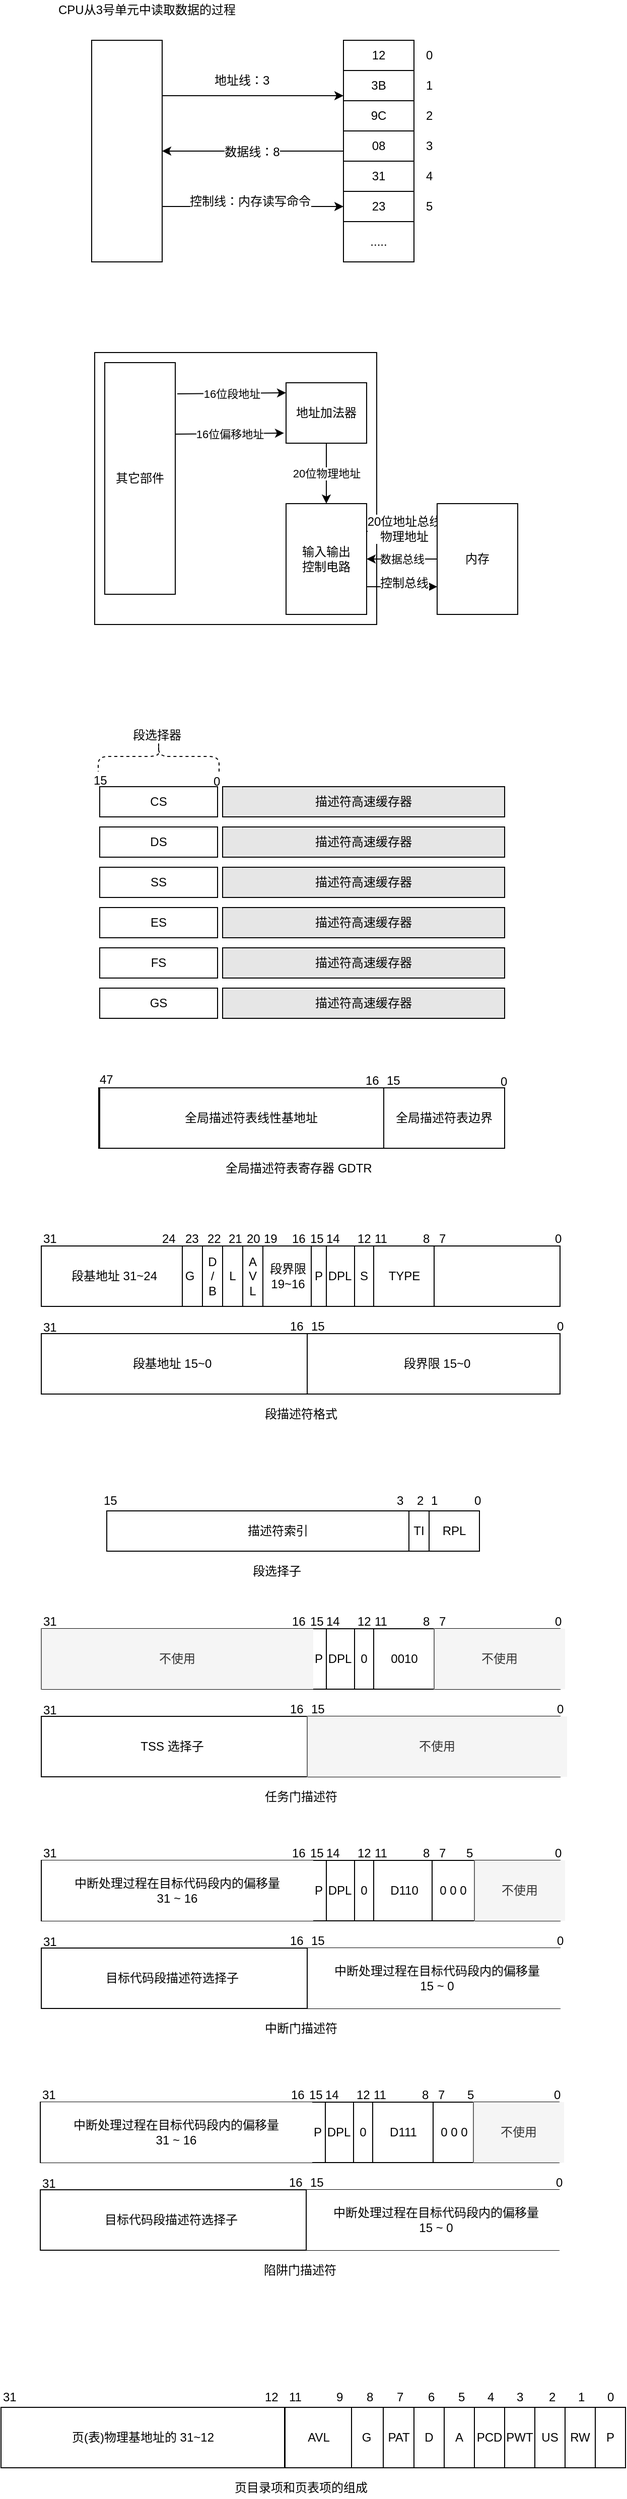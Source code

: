 <mxfile version="12.2.4" pages="1"><diagram id="PCriDKmbbjTrNAIKDp_L" name="Page-1"><mxGraphModel dx="709" dy="763" grid="1" gridSize="10" guides="1" tooltips="1" connect="1" arrows="1" fold="1" page="1" pageScale="1" pageWidth="827" pageHeight="1169" math="0" shadow="0"><root><mxCell id="0"/><mxCell id="1" parent="0"/><mxCell id="5" style="edgeStyle=orthogonalEdgeStyle;rounded=0;orthogonalLoop=1;jettySize=auto;html=1;exitX=1;exitY=0.25;exitDx=0;exitDy=0;entryX=0;entryY=0.25;entryDx=0;entryDy=0;" parent="1" source="2" target="3" edge="1"><mxGeometry relative="1" as="geometry"/></mxCell><mxCell id="13" style="edgeStyle=orthogonalEdgeStyle;rounded=0;orthogonalLoop=1;jettySize=auto;html=1;exitX=1;exitY=0.75;exitDx=0;exitDy=0;entryX=0;entryY=0.75;entryDx=0;entryDy=0;" parent="1" source="2" target="3" edge="1"><mxGeometry relative="1" as="geometry"/></mxCell><mxCell id="14" value="控制线：内存读写命令" style="text;html=1;resizable=0;points=[];align=center;verticalAlign=middle;labelBackgroundColor=#ffffff;" parent="13" vertex="1" connectable="0"><mxGeometry x="-0.3" y="-3" relative="1" as="geometry"><mxPoint x="24" y="-8" as="offset"/></mxGeometry></mxCell><mxCell id="2" value="" style="rounded=0;whiteSpace=wrap;html=1;" parent="1" vertex="1"><mxGeometry x="160" y="160" width="70" height="220" as="geometry"/></mxCell><mxCell id="11" value="" style="edgeStyle=orthogonalEdgeStyle;rounded=0;orthogonalLoop=1;jettySize=auto;html=1;entryX=1;entryY=0.5;entryDx=0;entryDy=0;" parent="1" source="3" target="2" edge="1"><mxGeometry relative="1" as="geometry"><mxPoint x="310" y="270" as="targetPoint"/></mxGeometry></mxCell><mxCell id="12" value="数据线：8" style="text;html=1;resizable=0;points=[];align=center;verticalAlign=middle;labelBackgroundColor=#ffffff;" parent="11" vertex="1" connectable="0"><mxGeometry x="0.013" y="1" relative="1" as="geometry"><mxPoint as="offset"/></mxGeometry></mxCell><mxCell id="3" value="" style="rounded=0;whiteSpace=wrap;html=1;" parent="1" vertex="1"><mxGeometry x="410" y="160" width="70" height="220" as="geometry"/></mxCell><mxCell id="6" value="地址线：3" style="text;html=1;resizable=0;points=[];autosize=1;align=left;verticalAlign=top;spacingTop=-4;" parent="1" vertex="1"><mxGeometry x="280" y="190" width="70" height="20" as="geometry"/></mxCell><mxCell id="22" value="12" style="rounded=0;whiteSpace=wrap;html=1;" parent="1" vertex="1"><mxGeometry x="410" y="160" width="70" height="30" as="geometry"/></mxCell><mxCell id="23" value="3B" style="rounded=0;whiteSpace=wrap;html=1;" parent="1" vertex="1"><mxGeometry x="410" y="190" width="70" height="30" as="geometry"/></mxCell><mxCell id="24" value="9C" style="rounded=0;whiteSpace=wrap;html=1;" parent="1" vertex="1"><mxGeometry x="410" y="220" width="70" height="30" as="geometry"/></mxCell><mxCell id="25" value="08" style="rounded=0;whiteSpace=wrap;html=1;" parent="1" vertex="1"><mxGeometry x="410" y="250" width="70" height="30" as="geometry"/></mxCell><mxCell id="26" value="31" style="rounded=0;whiteSpace=wrap;html=1;" parent="1" vertex="1"><mxGeometry x="410" y="280" width="70" height="30" as="geometry"/></mxCell><mxCell id="27" value="23" style="rounded=0;whiteSpace=wrap;html=1;" parent="1" vertex="1"><mxGeometry x="410" y="310" width="70" height="30" as="geometry"/></mxCell><mxCell id="28" value="....." style="rounded=0;whiteSpace=wrap;html=1;" parent="1" vertex="1"><mxGeometry x="410" y="340" width="70" height="40" as="geometry"/></mxCell><mxCell id="29" value="0" style="text;html=1;resizable=0;points=[];autosize=1;align=left;verticalAlign=top;spacingTop=-4;" parent="1" vertex="1"><mxGeometry x="490" y="165" width="20" height="20" as="geometry"/></mxCell><mxCell id="30" value="1" style="text;html=1;resizable=0;points=[];autosize=1;align=left;verticalAlign=top;spacingTop=-4;" parent="1" vertex="1"><mxGeometry x="490" y="195" width="20" height="20" as="geometry"/></mxCell><mxCell id="31" value="2" style="text;html=1;resizable=0;points=[];autosize=1;align=left;verticalAlign=top;spacingTop=-4;" parent="1" vertex="1"><mxGeometry x="490" y="225" width="20" height="20" as="geometry"/></mxCell><mxCell id="32" value="3" style="text;html=1;resizable=0;points=[];autosize=1;align=left;verticalAlign=top;spacingTop=-4;" parent="1" vertex="1"><mxGeometry x="490" y="255" width="20" height="20" as="geometry"/></mxCell><mxCell id="35" value="4" style="text;html=1;resizable=0;points=[];autosize=1;align=left;verticalAlign=top;spacingTop=-4;" parent="1" vertex="1"><mxGeometry x="490" y="285" width="20" height="20" as="geometry"/></mxCell><mxCell id="36" value="5" style="text;html=1;resizable=0;points=[];autosize=1;align=left;verticalAlign=top;spacingTop=-4;" parent="1" vertex="1"><mxGeometry x="490" y="315" width="20" height="20" as="geometry"/></mxCell><mxCell id="37" value="CPU从3号单元中读取数据的过程" style="text;html=1;resizable=0;points=[];autosize=1;align=left;verticalAlign=top;spacingTop=-4;" parent="1" vertex="1"><mxGeometry x="125" y="120" width="190" height="20" as="geometry"/></mxCell><mxCell id="38" value="&lt;span style=&quot;color: rgba(0 , 0 , 0 , 0) ; font-family: monospace ; font-size: 0px&quot;&gt;%3CmxGraphModel%3E%3Croot%3E%3CmxCell%20id%3D%220%22%2F%3E%3CmxCell%20id%3D%221%22%20parent%3D%220%22%2F%3E%3CmxCell%20id%3D%222%22%20value%3D%22%22%20style%3D%22rounded%3D0%3BwhiteSpace%3Dwrap%3Bhtml%3D1%3B%22%20vertex%3D%221%22%20parent%3D%221%22%3E%3CmxGeometry%20x%3D%2220%22%20y%3D%2210%22%20width%3D%22280%22%20height%3D%22270%22%20as%3D%22geometry%22%2F%3E%3C%2FmxCell%3E%3CmxCell%20id%3D%223%22%20value%3D%22%E5%85%B6%E5%AE%83%E9%83%A8%E4%BB%B6%22%20style%3D%22rounded%3D0%3BwhiteSpace%3Dwrap%3Bhtml%3D1%3B%22%20vertex%3D%221%22%20parent%3D%221%22%3E%3CmxGeometry%20x%3D%2230%22%20y%3D%2220%22%20width%3D%2270%22%20height%3D%22230%22%20as%3D%22geometry%22%2F%3E%3C%2FmxCell%3E%3CmxCell%20id%3D%224%22%20value%3D%2220%E4%BD%8D%E7%89%A9%E7%90%86%E5%9C%B0%E5%9D%80%22%20style%3D%22edgeStyle%3DorthogonalEdgeStyle%3Brounded%3D0%3BorthogonalLoop%3D1%3BjettySize%3Dauto%3Bhtml%3D1%3BexitX%3D0.5%3BexitY%3D1%3BexitDx%3D0%3BexitDy%3D0%3B%22%20edge%3D%221%22%20source%3D%225%22%20target%3D%2212%22%20parent%3D%221%22%3E%3CmxGeometry%20relative%3D%221%22%20as%3D%22geometry%22%2F%3E%3C%2FmxCell%3E%3CmxCell%20id%3D%225%22%20value%3D%22%E5%9C%B0%E5%9D%80%E5%8A%A0%E6%B3%95%E5%99%A8%22%20style%3D%22rounded%3D0%3BwhiteSpace%3Dwrap%3Bhtml%3D1%3B%22%20vertex%3D%221%22%20parent%3D%221%22%3E%3CmxGeometry%20x%3D%22210%22%20y%3D%2240%22%20width%3D%2280%22%20height%3D%2260%22%20as%3D%22geometry%22%2F%3E%3C%2FmxCell%3E%3CmxCell%20id%3D%226%22%20value%3D%2216%E4%BD%8D%E5%81%8F%E7%A7%BB%E5%9C%B0%E5%9D%80%22%20style%3D%22endArrow%3Dclassic%3Bhtml%3D1%3BentryX%3D0%3BentryY%3D0.383%3BentryDx%3D0%3BentryDy%3D0%3BentryPerimeter%3D0%3BexitX%3D1.029%3BexitY%3D0.148%3BexitDx%3D0%3BexitDy%3D0%3BexitPerimeter%3D0%3B%22%20edge%3D%221%22%20parent%3D%221%22%3E%3CmxGeometry%20width%3D%2250%22%20height%3D%2250%22%20relative%3D%221%22%20as%3D%22geometry%22%3E%3CmxPoint%20x%3D%22100.03%22%20y%3D%2291.04%22%20as%3D%22sourcePoint%22%2F%3E%3CmxPoint%20x%3D%22208%22%20y%3D%2289.98%22%20as%3D%22targetPoint%22%2F%3E%3C%2FmxGeometry%3E%3C%2FmxCell%3E%3CmxCell%20id%3D%227%22%20style%3D%22edgeStyle%3DorthogonalEdgeStyle%3Brounded%3D0%3BorthogonalLoop%3D1%3BjettySize%3Dauto%3Bhtml%3D1%3BexitX%3D1%3BexitY%3D0.25%3BexitDx%3D0%3BexitDy%3D0%3BentryX%3D0%3BentryY%3D0.25%3BentryDx%3D0%3BentryDy%3D0%3B%22%20edge%3D%221%22%20source%3D%2212%22%20target%3D%2214%22%20parent%3D%221%22%3E%3CmxGeometry%20relative%3D%221%22%20as%3D%22geometry%22%2F%3E%3C%2FmxCell%3E%3CmxCell%20id%3D%228%22%20value%3D%2220%E4%BD%8D%E5%9C%B0%E5%9D%80%E6%80%BB%E7%BA%BF%26lt%3Bbr%26gt%3B%E7%89%A9%E7%90%86%E5%9C%B0%E5%9D%80%22%20style%3D%22text%3Bhtml%3D1%3Bresizable%3D0%3Bpoints%3D%5B%5D%3Balign%3Dcenter%3BverticalAlign%3Dmiddle%3BlabelBackgroundColor%3D%23ffffff%3B%22%20vertex%3D%221%22%20connectable%3D%220%22%20parent%3D%227%22%3E%3CmxGeometry%20x%3D%220.057%22%20y%3D%223%22%20relative%3D%221%22%20as%3D%22geometry%22%3E%3CmxPoint%20as%3D%22offset%22%2F%3E%3C%2FmxGeometry%3E%3C%2FmxCell%3E%3CmxCell%20id%3D%229%22%20value%3D%22%E6%95%B0%E6%8D%AE%E6%80%BB%E7%BA%BF%22%20style%3D%22edgeStyle%3DorthogonalEdgeStyle%3Brounded%3D0%3BorthogonalLoop%3D1%3BjettySize%3Dauto%3Bhtml%3D1%3BexitX%3D0%3BexitY%3D0.5%3BexitDx%3D0%3BexitDy%3D0%3BentryX%3D1%3BentryY%3D0.5%3BentryDx%3D0%3BentryDy%3D0%3B%22%20edge%3D%221%22%20source%3D%2214%22%20target%3D%2212%22%20parent%3D%221%22%3E%3CmxGeometry%20relative%3D%221%22%20as%3D%22geometry%22%2F%3E%3C%2FmxCell%3E%3CmxCell%20id%3D%2210%22%20style%3D%22edgeStyle%3DorthogonalEdgeStyle%3Brounded%3D0%3BorthogonalLoop%3D1%3BjettySize%3Dauto%3Bhtml%3D1%3BexitX%3D1%3BexitY%3D0.75%3BexitDx%3D0%3BexitDy%3D0%3BentryX%3D0%3BentryY%3D0.75%3BentryDx%3D0%3BentryDy%3D0%3B%22%20edge%3D%221%22%20source%3D%2212%22%20target%3D%2214%22%20parent%3D%221%22%3E%3CmxGeometry%20relative%3D%221%22%20as%3D%22geometry%22%2F%3E%3C%2FmxCell%3E%3CmxCell%20id%3D%2211%22%20value%3D%22%E6%8E%A7%E5%88%B6%E6%80%BB%E7%BA%BF%22%20style%3D%22text%3Bhtml%3D1%3Bresizable%3D0%3Bpoints%3D%5B%5D%3Balign%3Dcenter%3BverticalAlign%3Dmiddle%3BlabelBackgroundColor%3D%23ffffff%3B%22%20vertex%3D%221%22%20connectable%3D%220%22%20parent%3D%2210%22%3E%3CmxGeometry%20x%3D%220.057%22%20y%3D%224%22%20relative%3D%221%22%20as%3D%22geometry%22%3E%3CmxPoint%20as%3D%22offset%22%2F%3E%3C%2FmxGeometry%3E%3C%2FmxCell%3E%3CmxCell%20id%3D%2212%22%20value%3D%22%E8%BE%93%E5%85%A5%E8%BE%93%E5%87%BA%26lt%3Bbr%26gt%3B%E6%8E%A7%E5%88%B6%E7%94%B5%E8%B7%AF%22%20style%3D%22rounded%3D0%3BwhiteSpace%3Dwrap%3Bhtml%3D1%3B%22%20vertex%3D%221%22%20parent%3D%221%22%3E%3CmxGeometry%20x%3D%22210%22%20y%3D%22160%22%20width%3D%2280%22%20height%3D%22110%22%20as%3D%22geometry%22%2F%3E%3C%2FmxCell%3E%3CmxCell%20id%3D%2213%22%20value%3D%2216%E4%BD%8D%E6%AE%B5%E5%9C%B0%E5%9D%80%22%20style%3D%22endArrow%3Dclassic%3Bhtml%3D1%3BentryX%3D0%3BentryY%3D0.383%3BentryDx%3D0%3BentryDy%3D0%3BentryPerimeter%3D0%3BexitX%3D1.029%3BexitY%3D0.148%3BexitDx%3D0%3BexitDy%3D0%3BexitPerimeter%3D0%3B%22%20edge%3D%221%22%20parent%3D%221%22%3E%3CmxGeometry%20width%3D%2250%22%20height%3D%2250%22%20relative%3D%221%22%20as%3D%22geometry%22%3E%3CmxPoint%20x%3D%22102.03%22%20y%3D%2251.04%22%20as%3D%22sourcePoint%22%2F%3E%3CmxPoint%20x%3D%22210%22%20y%3D%2249.98%22%20as%3D%22targetPoint%22%2F%3E%3C%2FmxGeometry%3E%3C%2FmxCell%3E%3CmxCell%20id%3D%2214%22%20value%3D%22%E5%86%85%E5%AD%98%22%20style%3D%22rounded%3D0%3BwhiteSpace%3Dwrap%3Bhtml%3D1%3B%22%20vertex%3D%221%22%20parent%3D%221%22%3E%3CmxGeometry%20x%3D%22360%22%20y%3D%22160%22%20width%3D%2280%22%20height%3D%22110%22%20as%3D%22geometry%22%2F%3E%3C%2FmxCell%3E%3C%2Froot%3E%3C%2FmxGraphModel%3E&lt;/span&gt;" style="text;html=1;resizable=0;points=[];autosize=1;align=left;verticalAlign=top;spacingTop=-4;" parent="1" vertex="1"><mxGeometry x="160" y="522" width="20" height="20" as="geometry"/></mxCell><mxCell id="39" value="" style="rounded=0;whiteSpace=wrap;html=1;" parent="1" vertex="1"><mxGeometry x="163" y="470" width="280" height="270" as="geometry"/></mxCell><mxCell id="40" value="其它部件" style="rounded=0;whiteSpace=wrap;html=1;" parent="1" vertex="1"><mxGeometry x="173" y="480" width="70" height="230" as="geometry"/></mxCell><mxCell id="41" value="20位物理地址" style="edgeStyle=orthogonalEdgeStyle;rounded=0;orthogonalLoop=1;jettySize=auto;html=1;exitX=0.5;exitY=1;exitDx=0;exitDy=0;" parent="1" source="42" target="49" edge="1"><mxGeometry relative="1" as="geometry"/></mxCell><mxCell id="42" value="地址加法器" style="rounded=0;whiteSpace=wrap;html=1;" parent="1" vertex="1"><mxGeometry x="353" y="500" width="80" height="60" as="geometry"/></mxCell><mxCell id="43" value="16位偏移地址" style="endArrow=classic;html=1;entryX=0;entryY=0.383;entryDx=0;entryDy=0;entryPerimeter=0;exitX=1.029;exitY=0.148;exitDx=0;exitDy=0;exitPerimeter=0;" parent="1" edge="1"><mxGeometry width="50" height="50" relative="1" as="geometry"><mxPoint x="243.03" y="551.04" as="sourcePoint"/><mxPoint x="351" y="549.98" as="targetPoint"/></mxGeometry></mxCell><mxCell id="44" style="edgeStyle=orthogonalEdgeStyle;rounded=0;orthogonalLoop=1;jettySize=auto;html=1;exitX=1;exitY=0.25;exitDx=0;exitDy=0;entryX=0;entryY=0.25;entryDx=0;entryDy=0;" parent="1" source="49" target="51" edge="1"><mxGeometry relative="1" as="geometry"/></mxCell><mxCell id="45" value="20位地址总线&lt;br&gt;物理地址" style="text;html=1;resizable=0;points=[];align=center;verticalAlign=middle;labelBackgroundColor=#ffffff;" parent="44" vertex="1" connectable="0"><mxGeometry x="0.057" y="3" relative="1" as="geometry"><mxPoint as="offset"/></mxGeometry></mxCell><mxCell id="46" value="数据总线" style="edgeStyle=orthogonalEdgeStyle;rounded=0;orthogonalLoop=1;jettySize=auto;html=1;exitX=0;exitY=0.5;exitDx=0;exitDy=0;entryX=1;entryY=0.5;entryDx=0;entryDy=0;" parent="1" source="51" target="49" edge="1"><mxGeometry relative="1" as="geometry"/></mxCell><mxCell id="47" style="edgeStyle=orthogonalEdgeStyle;rounded=0;orthogonalLoop=1;jettySize=auto;html=1;exitX=1;exitY=0.75;exitDx=0;exitDy=0;entryX=0;entryY=0.75;entryDx=0;entryDy=0;" parent="1" source="49" target="51" edge="1"><mxGeometry relative="1" as="geometry"/></mxCell><mxCell id="48" value="控制总线" style="text;html=1;resizable=0;points=[];align=center;verticalAlign=middle;labelBackgroundColor=#ffffff;" parent="47" vertex="1" connectable="0"><mxGeometry x="0.057" y="4" relative="1" as="geometry"><mxPoint as="offset"/></mxGeometry></mxCell><mxCell id="49" value="输入输出&lt;br&gt;控制电路" style="rounded=0;whiteSpace=wrap;html=1;" parent="1" vertex="1"><mxGeometry x="353" y="620" width="80" height="110" as="geometry"/></mxCell><mxCell id="50" value="16位段地址" style="endArrow=classic;html=1;entryX=0;entryY=0.383;entryDx=0;entryDy=0;entryPerimeter=0;exitX=1.029;exitY=0.148;exitDx=0;exitDy=0;exitPerimeter=0;" parent="1" edge="1"><mxGeometry width="50" height="50" relative="1" as="geometry"><mxPoint x="245.03" y="511.04" as="sourcePoint"/><mxPoint x="353" y="509.98" as="targetPoint"/></mxGeometry></mxCell><mxCell id="51" value="内存" style="rounded=0;whiteSpace=wrap;html=1;" parent="1" vertex="1"><mxGeometry x="503" y="620" width="80" height="110" as="geometry"/></mxCell><mxCell id="70" value="" style="group" parent="1" vertex="1" connectable="0"><mxGeometry x="160" y="840" width="410" height="291" as="geometry"/></mxCell><mxCell id="54" value="CS" style="rounded=0;whiteSpace=wrap;html=1;" parent="70" vertex="1"><mxGeometry x="8" y="61" width="117" height="30" as="geometry"/></mxCell><mxCell id="55" value="0" style="text;html=1;resizable=0;points=[];autosize=1;align=left;verticalAlign=top;spacingTop=-4;" parent="70" vertex="1"><mxGeometry x="119" y="46" width="20" height="20" as="geometry"/></mxCell><mxCell id="56" value="15" style="text;html=1;resizable=0;points=[];autosize=1;align=left;verticalAlign=top;spacingTop=-4;" parent="70" vertex="1"><mxGeometry y="45" width="30" height="20" as="geometry"/></mxCell><mxCell id="57" value="" style="shape=curlyBracket;whiteSpace=wrap;html=1;rounded=1;direction=south;dashed=1;" parent="70" vertex="1"><mxGeometry x="6.5" y="16" width="120" height="30" as="geometry"/></mxCell><mxCell id="58" value="段选择器" style="text;html=1;resizable=0;points=[];autosize=1;align=left;verticalAlign=top;spacingTop=-4;" parent="70" vertex="1"><mxGeometry x="39" width="60" height="20" as="geometry"/></mxCell><mxCell id="59" value="描述符高速缓存器" style="rounded=0;whiteSpace=wrap;html=1;fillColor=#E6E6E6;" parent="70" vertex="1"><mxGeometry x="130" y="61" width="280" height="30" as="geometry"/></mxCell><mxCell id="60" value="DS" style="rounded=0;whiteSpace=wrap;html=1;" parent="70" vertex="1"><mxGeometry x="8" y="101" width="117" height="30" as="geometry"/></mxCell><mxCell id="61" value="描述符高速缓存器" style="rounded=0;whiteSpace=wrap;html=1;fillColor=#E6E6E6;" parent="70" vertex="1"><mxGeometry x="130" y="101" width="280" height="30" as="geometry"/></mxCell><mxCell id="62" value="SS" style="rounded=0;whiteSpace=wrap;html=1;" parent="70" vertex="1"><mxGeometry x="8" y="141" width="117" height="30" as="geometry"/></mxCell><mxCell id="63" value="描述符高速缓存器" style="rounded=0;whiteSpace=wrap;html=1;fillColor=#E6E6E6;" parent="70" vertex="1"><mxGeometry x="130" y="141" width="280" height="30" as="geometry"/></mxCell><mxCell id="64" value="ES" style="rounded=0;whiteSpace=wrap;html=1;" parent="70" vertex="1"><mxGeometry x="8" y="181" width="117" height="30" as="geometry"/></mxCell><mxCell id="65" value="描述符高速缓存器" style="rounded=0;whiteSpace=wrap;html=1;fillColor=#E6E6E6;" parent="70" vertex="1"><mxGeometry x="130" y="181" width="280" height="30" as="geometry"/></mxCell><mxCell id="66" value="FS" style="rounded=0;whiteSpace=wrap;html=1;" parent="70" vertex="1"><mxGeometry x="8" y="221" width="117" height="30" as="geometry"/></mxCell><mxCell id="67" value="描述符高速缓存器" style="rounded=0;whiteSpace=wrap;html=1;fillColor=#E6E6E6;" parent="70" vertex="1"><mxGeometry x="130" y="221" width="280" height="30" as="geometry"/></mxCell><mxCell id="68" value="GS" style="rounded=0;whiteSpace=wrap;html=1;" parent="70" vertex="1"><mxGeometry x="8" y="261" width="117" height="30" as="geometry"/></mxCell><mxCell id="69" value="描述符高速缓存器" style="rounded=0;whiteSpace=wrap;html=1;fillColor=#E6E6E6;" parent="70" vertex="1"><mxGeometry x="130" y="261" width="280" height="30" as="geometry"/></mxCell><mxCell id="83" value="" style="group" parent="1" vertex="1" connectable="0"><mxGeometry x="166" y="1182" width="418" height="108" as="geometry"/></mxCell><mxCell id="74" value="" style="verticalLabelPosition=bottom;verticalAlign=top;html=1;shape=mxgraph.basic.rect;fillColor2=none;strokeWidth=1;size=20;indent=5;" parent="83" vertex="1"><mxGeometry x="2" y="18" width="402" height="60" as="geometry"/></mxCell><mxCell id="76" value="全局描述符表边界" style="shape=partialRectangle;whiteSpace=wrap;html=1;right=0;top=0;bottom=0;fillColor=none;routingCenterX=-0.5;" parent="83" vertex="1"><mxGeometry x="284" y="18" width="120" height="60" as="geometry"/></mxCell><mxCell id="77" value="全局描述符表线性基地址" style="shape=partialRectangle;whiteSpace=wrap;html=1;right=0;top=0;bottom=0;fillColor=none;routingCenterX=-0.5;" parent="83" vertex="1"><mxGeometry x="1" y="18" width="303" height="60" as="geometry"/></mxCell><mxCell id="78" value="47" style="text;html=1;resizable=0;points=[];autosize=1;align=left;verticalAlign=top;spacingTop=-4;" parent="83" vertex="1"><mxGeometry width="30" height="20" as="geometry"/></mxCell><mxCell id="79" value="16" style="text;html=1;resizable=0;points=[];autosize=1;align=left;verticalAlign=top;spacingTop=-4;" parent="83" vertex="1"><mxGeometry x="264" y="1" width="30" height="20" as="geometry"/></mxCell><mxCell id="80" value="15" style="text;html=1;resizable=0;points=[];autosize=1;align=left;verticalAlign=top;spacingTop=-4;" parent="83" vertex="1"><mxGeometry x="285" y="1" width="30" height="20" as="geometry"/></mxCell><mxCell id="81" value="0" style="text;html=1;resizable=0;points=[];autosize=1;align=left;verticalAlign=top;spacingTop=-4;" parent="83" vertex="1"><mxGeometry x="398" y="2" width="20" height="20" as="geometry"/></mxCell><mxCell id="82" value="全局描述符表寄存器 GDTR" style="text;html=1;resizable=0;points=[];autosize=1;align=left;verticalAlign=top;spacingTop=-4;" parent="83" vertex="1"><mxGeometry x="125" y="88" width="160" height="20" as="geometry"/></mxCell><mxCell id="125" value="" style="group" parent="1" vertex="1" connectable="0"><mxGeometry x="110" y="1340" width="530" height="194" as="geometry"/></mxCell><mxCell id="90" value="0" style="text;html=1;resizable=0;points=[];autosize=1;align=left;verticalAlign=top;spacingTop=-4;" parent="125" vertex="1"><mxGeometry x="508" width="20" height="20" as="geometry"/></mxCell><mxCell id="124" value="" style="group" parent="125" vertex="1" connectable="0"><mxGeometry width="530" height="194" as="geometry"/></mxCell><mxCell id="84" value="" style="verticalLabelPosition=bottom;verticalAlign=top;html=1;shape=mxgraph.basic.rect;fillColor2=none;strokeWidth=1;size=20;indent=5;" parent="124" vertex="1"><mxGeometry y="17" width="515" height="60" as="geometry"/></mxCell><mxCell id="85" value="" style="verticalLabelPosition=bottom;verticalAlign=top;html=1;shape=mxgraph.basic.rect;fillColor2=none;strokeWidth=1;size=20;indent=5;" parent="124" vertex="1"><mxGeometry y="104" width="515" height="60" as="geometry"/></mxCell><mxCell id="86" value="段界限 15~0" style="shape=partialRectangle;whiteSpace=wrap;html=1;right=0;top=0;bottom=0;fillColor=none;routingCenterX=-0.5;" parent="124" vertex="1"><mxGeometry x="264" y="104" width="258" height="60" as="geometry"/></mxCell><mxCell id="87" value="段基地址 15~0" style="shape=partialRectangle;whiteSpace=wrap;html=1;right=0;top=0;bottom=0;fillColor=none;routingCenterX=-0.5;" parent="124" vertex="1"><mxGeometry y="104" width="260" height="60" as="geometry"/></mxCell><mxCell id="88" value="段描述符格式" style="text;html=1;resizable=0;points=[];autosize=1;align=left;verticalAlign=top;spacingTop=-4;" parent="124" vertex="1"><mxGeometry x="220" y="174" width="90" height="20" as="geometry"/></mxCell><mxCell id="89" value="31" style="text;html=1;resizable=0;points=[];autosize=1;align=left;verticalAlign=top;spacingTop=-4;" parent="124" vertex="1"><mxGeometry width="30" height="20" as="geometry"/></mxCell><mxCell id="91" value="15" style="text;html=1;resizable=0;points=[];autosize=1;align=left;verticalAlign=top;spacingTop=-4;" parent="124" vertex="1"><mxGeometry x="266" y="87" width="30" height="20" as="geometry"/></mxCell><mxCell id="92" value="16" style="text;html=1;resizable=0;points=[];autosize=1;align=left;verticalAlign=top;spacingTop=-4;" parent="124" vertex="1"><mxGeometry x="245" y="87" width="30" height="20" as="geometry"/></mxCell><mxCell id="93" value="P" style="shape=partialRectangle;whiteSpace=wrap;html=1;right=0;top=0;bottom=0;fillColor=none;routingCenterX=-0.5;" parent="124" vertex="1"><mxGeometry x="268" y="17" width="15" height="60" as="geometry"/></mxCell><mxCell id="94" value="" style="shape=partialRectangle;whiteSpace=wrap;html=1;right=0;top=0;bottom=0;fillColor=none;routingCenterX=-0.5;" parent="124" vertex="1"><mxGeometry x="390" y="17" width="130" height="60" as="geometry"/></mxCell><mxCell id="95" value="7" style="text;html=1;resizable=0;points=[];autosize=1;align=left;verticalAlign=top;spacingTop=-4;" parent="124" vertex="1"><mxGeometry x="393" width="20" height="20" as="geometry"/></mxCell><mxCell id="96" value="8" style="text;html=1;resizable=0;points=[];autosize=1;align=left;verticalAlign=top;spacingTop=-4;" parent="124" vertex="1"><mxGeometry x="376.5" width="20" height="20" as="geometry"/></mxCell><mxCell id="100" value="TYPE" style="shape=partialRectangle;whiteSpace=wrap;html=1;right=0;top=0;bottom=0;fillColor=none;routingCenterX=-0.5;" parent="124" vertex="1"><mxGeometry x="330" y="17" width="61" height="60" as="geometry"/></mxCell><mxCell id="101" value="11" style="text;html=1;resizable=0;points=[];autosize=1;align=left;verticalAlign=top;spacingTop=-4;" parent="124" vertex="1"><mxGeometry x="329" width="30" height="20" as="geometry"/></mxCell><mxCell id="102" value="S" style="shape=partialRectangle;whiteSpace=wrap;html=1;right=0;top=0;bottom=0;fillColor=none;routingCenterX=-0.5;" parent="124" vertex="1"><mxGeometry x="311" y="17" width="19" height="60" as="geometry"/></mxCell><mxCell id="103" value="DPL" style="shape=partialRectangle;whiteSpace=wrap;html=1;right=0;top=0;bottom=0;fillColor=none;routingCenterX=-0.5;" parent="124" vertex="1"><mxGeometry x="283" y="17" width="27" height="60" as="geometry"/></mxCell><mxCell id="104" value="12" style="text;html=1;resizable=0;points=[];autosize=1;align=left;verticalAlign=top;spacingTop=-4;" parent="124" vertex="1"><mxGeometry x="312" width="30" height="20" as="geometry"/></mxCell><mxCell id="105" value="14" style="text;html=1;resizable=0;points=[];autosize=1;align=left;verticalAlign=top;spacingTop=-4;" parent="124" vertex="1"><mxGeometry x="281" width="30" height="20" as="geometry"/></mxCell><mxCell id="106" value="15" style="text;html=1;resizable=0;points=[];autosize=1;align=left;verticalAlign=top;spacingTop=-4;" parent="124" vertex="1"><mxGeometry x="265" width="30" height="20" as="geometry"/></mxCell><mxCell id="107" value="16" style="text;html=1;resizable=0;points=[];autosize=1;align=left;verticalAlign=top;spacingTop=-4;" parent="124" vertex="1"><mxGeometry x="247" width="30" height="20" as="geometry"/></mxCell><mxCell id="108" value="段基地址 31~24" style="shape=partialRectangle;whiteSpace=wrap;html=1;right=0;top=0;bottom=0;fillColor=none;routingCenterX=-0.5;" parent="124" vertex="1"><mxGeometry y="17" width="145" height="60" as="geometry"/></mxCell><mxCell id="110" value="24" style="text;html=1;resizable=0;points=[];autosize=1;align=left;verticalAlign=top;spacingTop=-4;" parent="124" vertex="1"><mxGeometry x="118" width="30" height="20" as="geometry"/></mxCell><mxCell id="111" value="D&lt;br&gt;/&lt;br&gt;B" style="shape=partialRectangle;whiteSpace=wrap;html=1;right=0;top=0;bottom=0;fillColor=none;routingCenterX=-0.5;" parent="124" vertex="1"><mxGeometry x="160" y="17" width="20" height="60" as="geometry"/></mxCell><mxCell id="112" value="L" style="shape=partialRectangle;whiteSpace=wrap;html=1;right=0;top=0;bottom=0;fillColor=none;routingCenterX=-0.5;fontFamily=Helvetica;fontSize=12;fontColor=#000000;align=center;strokeColor=#000000;" parent="124" vertex="1"><mxGeometry x="180" y="17" width="20" height="60" as="geometry"/></mxCell><mxCell id="113" value="A&lt;br&gt;V&lt;br&gt;L" style="shape=partialRectangle;whiteSpace=wrap;html=1;right=0;top=0;bottom=0;fillColor=none;routingCenterX=-0.5;" parent="124" vertex="1"><mxGeometry x="200" y="17" width="20" height="60" as="geometry"/></mxCell><mxCell id="115" value="段界限&lt;br&gt;19~16" style="shape=partialRectangle;whiteSpace=wrap;html=1;right=0;top=0;bottom=0;fillColor=none;routingCenterX=-0.5;" parent="124" vertex="1"><mxGeometry x="220" y="17" width="50" height="60" as="geometry"/></mxCell><mxCell id="116" value="19" style="text;html=1;resizable=0;points=[];autosize=1;align=left;verticalAlign=top;spacingTop=-4;" parent="124" vertex="1"><mxGeometry x="219" width="30" height="20" as="geometry"/></mxCell><mxCell id="117" value="G" style="shape=partialRectangle;whiteSpace=wrap;html=1;right=0;top=0;bottom=0;fillColor=none;routingCenterX=-0.5;" parent="124" vertex="1"><mxGeometry x="140" y="17" width="15" height="60" as="geometry"/></mxCell><mxCell id="118" value="23" style="text;html=1;resizable=0;points=[];autosize=1;align=left;verticalAlign=top;spacingTop=-4;" parent="124" vertex="1"><mxGeometry x="141" width="30" height="20" as="geometry"/></mxCell><mxCell id="119" value="22" style="text;html=1;resizable=0;points=[];autosize=1;align=left;verticalAlign=top;spacingTop=-4;" parent="124" vertex="1"><mxGeometry x="162.5" width="30" height="20" as="geometry"/></mxCell><mxCell id="120" value="21" style="text;html=1;resizable=0;points=[];autosize=1;align=left;verticalAlign=top;spacingTop=-4;" parent="124" vertex="1"><mxGeometry x="183.5" width="30" height="20" as="geometry"/></mxCell><mxCell id="121" value="20" style="text;html=1;resizable=0;points=[];autosize=1;align=left;verticalAlign=top;spacingTop=-4;" parent="124" vertex="1"><mxGeometry x="202" width="30" height="20" as="geometry"/></mxCell><mxCell id="122" value="31" style="text;html=1;resizable=0;points=[];autosize=1;align=left;verticalAlign=top;spacingTop=-4;" parent="124" vertex="1"><mxGeometry y="88" width="30" height="20" as="geometry"/></mxCell><mxCell id="123" value="0" style="text;html=1;resizable=0;points=[];autosize=1;align=left;verticalAlign=top;spacingTop=-4;" parent="124" vertex="1"><mxGeometry x="510" y="87" width="20" height="20" as="geometry"/></mxCell><mxCell id="137" value="" style="group" parent="1" vertex="1" connectable="0"><mxGeometry x="170" y="1600" width="388" height="90" as="geometry"/></mxCell><mxCell id="128" value="描述符索引&amp;nbsp; &amp;nbsp; &amp;nbsp; &amp;nbsp; &amp;nbsp;" style="rounded=0;whiteSpace=wrap;html=1;" parent="137" vertex="1"><mxGeometry x="5" y="20" width="370" height="40" as="geometry"/></mxCell><mxCell id="129" value="RPL" style="shape=partialRectangle;whiteSpace=wrap;html=1;right=0;top=0;bottom=0;fillColor=none;routingCenterX=-0.5;" parent="137" vertex="1"><mxGeometry x="325" y="20" width="50" height="40" as="geometry"/></mxCell><mxCell id="130" value="0" style="text;html=1;resizable=0;points=[];autosize=1;align=left;verticalAlign=top;spacingTop=-4;" parent="137" vertex="1"><mxGeometry x="368" width="20" height="20" as="geometry"/></mxCell><mxCell id="131" value="1" style="text;html=1;resizable=0;points=[];autosize=1;align=left;verticalAlign=top;spacingTop=-4;" parent="137" vertex="1"><mxGeometry x="325" width="20" height="20" as="geometry"/></mxCell><mxCell id="132" value="TI" style="shape=partialRectangle;whiteSpace=wrap;html=1;right=0;top=0;bottom=0;fillColor=none;routingCenterX=-0.5;" parent="137" vertex="1"><mxGeometry x="305" y="20" width="20" height="40" as="geometry"/></mxCell><mxCell id="133" value="2" style="text;html=1;resizable=0;points=[];autosize=1;align=left;verticalAlign=top;spacingTop=-4;" parent="137" vertex="1"><mxGeometry x="311" width="20" height="20" as="geometry"/></mxCell><mxCell id="134" value="15" style="text;html=1;resizable=0;points=[];autosize=1;align=left;verticalAlign=top;spacingTop=-4;" parent="137" vertex="1"><mxGeometry width="30" height="20" as="geometry"/></mxCell><mxCell id="135" value="3" style="text;html=1;resizable=0;points=[];autosize=1;align=left;verticalAlign=top;spacingTop=-4;" parent="137" vertex="1"><mxGeometry x="291" width="20" height="20" as="geometry"/></mxCell><mxCell id="136" value="段选择子" style="text;html=1;resizable=0;points=[];autosize=1;align=left;verticalAlign=top;spacingTop=-4;" parent="137" vertex="1"><mxGeometry x="148" y="70" width="60" height="20" as="geometry"/></mxCell><mxCell id="175" value="" style="group" parent="1" vertex="1" connectable="0"><mxGeometry x="110" y="1720" width="530" height="194" as="geometry"/></mxCell><mxCell id="139" value="0" style="text;html=1;resizable=0;points=[];autosize=1;align=left;verticalAlign=top;spacingTop=-4;" parent="175" vertex="1"><mxGeometry x="508" width="20" height="20" as="geometry"/></mxCell><mxCell id="141" value="" style="verticalLabelPosition=bottom;verticalAlign=top;html=1;shape=mxgraph.basic.rect;fillColor2=none;strokeWidth=1;size=20;indent=5;" parent="175" vertex="1"><mxGeometry y="17" width="515" height="60" as="geometry"/></mxCell><mxCell id="142" value="" style="verticalLabelPosition=bottom;verticalAlign=top;html=1;shape=mxgraph.basic.rect;fillColor2=none;strokeWidth=1;size=20;indent=5;" parent="175" vertex="1"><mxGeometry y="104" width="515" height="60" as="geometry"/></mxCell><mxCell id="143" value="不使用" style="shape=partialRectangle;whiteSpace=wrap;html=1;right=0;top=0;bottom=0;fillColor=#f5f5f5;routingCenterX=-0.5;strokeColor=#666666;fontColor=#333333;" parent="175" vertex="1"><mxGeometry x="264" y="104" width="258" height="60" as="geometry"/></mxCell><mxCell id="144" value="TSS 选择子" style="shape=partialRectangle;whiteSpace=wrap;html=1;right=0;top=0;bottom=0;fillColor=none;routingCenterX=-0.5;" parent="175" vertex="1"><mxGeometry y="104" width="260" height="60" as="geometry"/></mxCell><mxCell id="145" value="任务门描述符" style="text;html=1;resizable=0;points=[];autosize=1;align=left;verticalAlign=top;spacingTop=-4;" parent="175" vertex="1"><mxGeometry x="220" y="174" width="90" height="20" as="geometry"/></mxCell><mxCell id="146" value="31" style="text;html=1;resizable=0;points=[];autosize=1;align=left;verticalAlign=top;spacingTop=-4;" parent="175" vertex="1"><mxGeometry width="30" height="20" as="geometry"/></mxCell><mxCell id="147" value="15" style="text;html=1;resizable=0;points=[];autosize=1;align=left;verticalAlign=top;spacingTop=-4;" parent="175" vertex="1"><mxGeometry x="266" y="87" width="30" height="20" as="geometry"/></mxCell><mxCell id="148" value="16" style="text;html=1;resizable=0;points=[];autosize=1;align=left;verticalAlign=top;spacingTop=-4;" parent="175" vertex="1"><mxGeometry x="245" y="87" width="30" height="20" as="geometry"/></mxCell><mxCell id="149" value="P" style="shape=partialRectangle;whiteSpace=wrap;html=1;right=0;top=0;bottom=0;fillColor=none;routingCenterX=-0.5;" parent="175" vertex="1"><mxGeometry x="268" y="17" width="15" height="60" as="geometry"/></mxCell><mxCell id="150" value="不使用" style="shape=partialRectangle;whiteSpace=wrap;html=1;right=0;top=0;bottom=0;fillColor=#f5f5f5;routingCenterX=-0.5;strokeColor=#666666;fontColor=#333333;" parent="175" vertex="1"><mxGeometry x="390" y="17" width="130" height="60" as="geometry"/></mxCell><mxCell id="151" value="7" style="text;html=1;resizable=0;points=[];autosize=1;align=left;verticalAlign=top;spacingTop=-4;" parent="175" vertex="1"><mxGeometry x="393" width="20" height="20" as="geometry"/></mxCell><mxCell id="152" value="8" style="text;html=1;resizable=0;points=[];autosize=1;align=left;verticalAlign=top;spacingTop=-4;" parent="175" vertex="1"><mxGeometry x="376.5" width="20" height="20" as="geometry"/></mxCell><mxCell id="153" value="0010" style="shape=partialRectangle;whiteSpace=wrap;html=1;right=0;top=0;bottom=0;fillColor=none;routingCenterX=-0.5;" parent="175" vertex="1"><mxGeometry x="330" y="17" width="61" height="60" as="geometry"/></mxCell><mxCell id="154" value="11" style="text;html=1;resizable=0;points=[];autosize=1;align=left;verticalAlign=top;spacingTop=-4;" parent="175" vertex="1"><mxGeometry x="329" width="30" height="20" as="geometry"/></mxCell><mxCell id="155" value="0" style="shape=partialRectangle;whiteSpace=wrap;html=1;right=0;top=0;bottom=0;fillColor=none;routingCenterX=-0.5;" parent="175" vertex="1"><mxGeometry x="311" y="17" width="19" height="60" as="geometry"/></mxCell><mxCell id="156" value="DPL" style="shape=partialRectangle;whiteSpace=wrap;html=1;right=0;top=0;bottom=0;fillColor=none;routingCenterX=-0.5;" parent="175" vertex="1"><mxGeometry x="283" y="17" width="27" height="60" as="geometry"/></mxCell><mxCell id="157" value="12" style="text;html=1;resizable=0;points=[];autosize=1;align=left;verticalAlign=top;spacingTop=-4;" parent="175" vertex="1"><mxGeometry x="312" width="30" height="20" as="geometry"/></mxCell><mxCell id="158" value="14" style="text;html=1;resizable=0;points=[];autosize=1;align=left;verticalAlign=top;spacingTop=-4;" parent="175" vertex="1"><mxGeometry x="281" width="30" height="20" as="geometry"/></mxCell><mxCell id="159" value="15" style="text;html=1;resizable=0;points=[];autosize=1;align=left;verticalAlign=top;spacingTop=-4;" parent="175" vertex="1"><mxGeometry x="265" width="30" height="20" as="geometry"/></mxCell><mxCell id="160" value="16" style="text;html=1;resizable=0;points=[];autosize=1;align=left;verticalAlign=top;spacingTop=-4;" parent="175" vertex="1"><mxGeometry x="247" width="30" height="20" as="geometry"/></mxCell><mxCell id="161" value="不使用" style="shape=partialRectangle;whiteSpace=wrap;html=1;right=0;top=0;bottom=0;fillColor=#f5f5f5;routingCenterX=-0.5;strokeColor=#666666;fontColor=#333333;" parent="175" vertex="1"><mxGeometry y="17" width="270" height="60" as="geometry"/></mxCell><mxCell id="173" value="31" style="text;html=1;resizable=0;points=[];autosize=1;align=left;verticalAlign=top;spacingTop=-4;" parent="175" vertex="1"><mxGeometry y="88" width="30" height="20" as="geometry"/></mxCell><mxCell id="174" value="0" style="text;html=1;resizable=0;points=[];autosize=1;align=left;verticalAlign=top;spacingTop=-4;" parent="175" vertex="1"><mxGeometry x="510" y="87" width="20" height="20" as="geometry"/></mxCell><mxCell id="215" value="" style="group" parent="1" vertex="1" connectable="0"><mxGeometry x="70" y="2490" width="620" height="110" as="geometry"/></mxCell><mxCell id="213" value="" style="group" parent="215" vertex="1" connectable="0"><mxGeometry width="620" height="80" as="geometry"/></mxCell><mxCell id="176" value="" style="verticalLabelPosition=bottom;verticalAlign=top;html=1;shape=mxgraph.basic.rect;fillColor2=none;strokeWidth=1;size=20;indent=5;" parent="213" vertex="1"><mxGeometry y="20" width="620" height="60" as="geometry"/></mxCell><mxCell id="177" value="P" style="shape=partialRectangle;whiteSpace=wrap;html=1;right=0;top=0;bottom=0;fillColor=none;routingCenterX=-0.5;" parent="213" vertex="1"><mxGeometry x="590" y="20" width="30" height="60" as="geometry"/></mxCell><mxCell id="186" value="AVL" style="shape=partialRectangle;whiteSpace=wrap;html=1;right=0;top=0;bottom=0;fillColor=none;routingCenterX=-0.5;" parent="213" vertex="1"><mxGeometry x="281.5" y="20" width="67" height="60" as="geometry"/></mxCell><mxCell id="189" value="RW" style="shape=partialRectangle;whiteSpace=wrap;html=1;right=0;top=0;bottom=0;fillColor=none;routingCenterX=-0.5;" parent="213" vertex="1"><mxGeometry x="560" y="20" width="30" height="60" as="geometry"/></mxCell><mxCell id="190" value="US" style="shape=partialRectangle;whiteSpace=wrap;html=1;right=0;top=0;bottom=0;fillColor=none;routingCenterX=-0.5;" parent="213" vertex="1"><mxGeometry x="530" y="20" width="30" height="60" as="geometry"/></mxCell><mxCell id="191" value="PWT" style="shape=partialRectangle;whiteSpace=wrap;html=1;right=0;top=0;bottom=0;fillColor=none;routingCenterX=-0.5;" parent="213" vertex="1"><mxGeometry x="500" y="20" width="30" height="60" as="geometry"/></mxCell><mxCell id="192" value="PCD" style="shape=partialRectangle;whiteSpace=wrap;html=1;right=0;top=0;bottom=0;fillColor=none;routingCenterX=-0.5;" parent="213" vertex="1"><mxGeometry x="470" y="20" width="30" height="60" as="geometry"/></mxCell><mxCell id="193" value="A" style="shape=partialRectangle;whiteSpace=wrap;html=1;right=0;top=0;bottom=0;fillColor=none;routingCenterX=-0.5;" parent="213" vertex="1"><mxGeometry x="440" y="20" width="30" height="60" as="geometry"/></mxCell><mxCell id="194" value="D" style="shape=partialRectangle;whiteSpace=wrap;html=1;right=0;top=0;bottom=0;fillColor=none;routingCenterX=-0.5;" parent="213" vertex="1"><mxGeometry x="410" y="20" width="30" height="60" as="geometry"/></mxCell><mxCell id="195" value="PAT" style="shape=partialRectangle;whiteSpace=wrap;html=1;right=0;top=0;bottom=0;fillColor=none;routingCenterX=-0.5;" parent="213" vertex="1"><mxGeometry x="379.5" y="20" width="30" height="60" as="geometry"/></mxCell><mxCell id="196" value="G" style="shape=partialRectangle;whiteSpace=wrap;html=1;right=0;top=0;bottom=0;fillColor=none;routingCenterX=-0.5;" parent="213" vertex="1"><mxGeometry x="348" y="20" width="30" height="60" as="geometry"/></mxCell><mxCell id="197" value="0" style="text;html=1;resizable=0;points=[];autosize=1;align=left;verticalAlign=top;spacingTop=-4;" parent="213" vertex="1"><mxGeometry x="600" width="20" height="20" as="geometry"/></mxCell><mxCell id="198" value="1" style="text;html=1;resizable=0;points=[];autosize=1;align=left;verticalAlign=top;spacingTop=-4;" parent="213" vertex="1"><mxGeometry x="571" width="20" height="20" as="geometry"/></mxCell><mxCell id="200" value="2" style="text;html=1;resizable=0;points=[];autosize=1;align=left;verticalAlign=top;spacingTop=-4;" parent="213" vertex="1"><mxGeometry x="542" width="20" height="20" as="geometry"/></mxCell><mxCell id="201" value="3" style="text;html=1;resizable=0;points=[];autosize=1;align=left;verticalAlign=top;spacingTop=-4;" parent="213" vertex="1"><mxGeometry x="510" width="20" height="20" as="geometry"/></mxCell><mxCell id="202" value="4" style="text;html=1;resizable=0;points=[];autosize=1;align=left;verticalAlign=top;spacingTop=-4;" parent="213" vertex="1"><mxGeometry x="481" width="20" height="20" as="geometry"/></mxCell><mxCell id="203" value="5" style="text;html=1;resizable=0;points=[];autosize=1;align=left;verticalAlign=top;spacingTop=-4;" parent="213" vertex="1"><mxGeometry x="451.5" width="20" height="20" as="geometry"/></mxCell><mxCell id="204" value="6" style="text;html=1;resizable=0;points=[];autosize=1;align=left;verticalAlign=top;spacingTop=-4;" parent="213" vertex="1"><mxGeometry x="421.5" width="20" height="20" as="geometry"/></mxCell><mxCell id="206" value="7" style="text;html=1;resizable=0;points=[];autosize=1;align=left;verticalAlign=top;spacingTop=-4;" parent="213" vertex="1"><mxGeometry x="391" width="20" height="20" as="geometry"/></mxCell><mxCell id="207" value="8" style="text;html=1;resizable=0;points=[];autosize=1;align=left;verticalAlign=top;spacingTop=-4;" parent="213" vertex="1"><mxGeometry x="360.5" width="20" height="20" as="geometry"/></mxCell><mxCell id="208" value="9" style="text;html=1;resizable=0;points=[];autosize=1;align=left;verticalAlign=top;spacingTop=-4;" parent="213" vertex="1"><mxGeometry x="330.5" width="20" height="20" as="geometry"/></mxCell><mxCell id="209" value="11" style="text;html=1;resizable=0;points=[];autosize=1;align=left;verticalAlign=top;spacingTop=-4;" parent="213" vertex="1"><mxGeometry x="283.5" width="30" height="20" as="geometry"/></mxCell><mxCell id="210" value="页(表)物理基地址的 31~12" style="shape=partialRectangle;whiteSpace=wrap;html=1;top=0;bottom=0;fillColor=none;" parent="213" vertex="1"><mxGeometry y="20" width="282" height="60" as="geometry"/></mxCell><mxCell id="211" value="31" style="text;html=1;resizable=0;points=[];autosize=1;align=left;verticalAlign=top;spacingTop=-4;" parent="213" vertex="1"><mxGeometry width="30" height="20" as="geometry"/></mxCell><mxCell id="212" value="12" style="text;html=1;resizable=0;points=[];autosize=1;align=left;verticalAlign=top;spacingTop=-4;" parent="213" vertex="1"><mxGeometry x="260" width="30" height="20" as="geometry"/></mxCell><mxCell id="214" value="页目录项和页表项的组成" style="text;html=1;resizable=0;points=[];autosize=1;align=left;verticalAlign=top;spacingTop=-4;" parent="215" vertex="1"><mxGeometry x="230" y="90" width="150" height="20" as="geometry"/></mxCell><mxCell id="216" value="" style="group" parent="1" vertex="1" connectable="0"><mxGeometry x="110" y="1950" width="530" height="217" as="geometry"/></mxCell><mxCell id="217" value="0" style="text;html=1;resizable=0;points=[];autosize=1;align=left;verticalAlign=top;spacingTop=-4;" parent="216" vertex="1"><mxGeometry x="508" width="20" height="20" as="geometry"/></mxCell><mxCell id="218" value="" style="verticalLabelPosition=bottom;verticalAlign=top;html=1;shape=mxgraph.basic.rect;fillColor2=none;strokeWidth=1;size=20;indent=5;" parent="216" vertex="1"><mxGeometry y="17" width="515" height="60" as="geometry"/></mxCell><mxCell id="219" value="" style="verticalLabelPosition=bottom;verticalAlign=top;html=1;shape=mxgraph.basic.rect;fillColor2=none;strokeWidth=1;size=20;indent=5;" parent="216" vertex="1"><mxGeometry y="104" width="515" height="60" as="geometry"/></mxCell><mxCell id="220" value="中断处理过程在目标代码段内的偏移量&lt;br&gt;15 ~ 0" style="shape=partialRectangle;whiteSpace=wrap;html=1;right=0;top=0;bottom=0;routingCenterX=-0.5;" parent="216" vertex="1"><mxGeometry x="264" y="104" width="258" height="60" as="geometry"/></mxCell><mxCell id="221" value="目标代码段描述符选择子" style="shape=partialRectangle;whiteSpace=wrap;html=1;right=0;top=0;bottom=0;fillColor=none;routingCenterX=-0.5;" parent="216" vertex="1"><mxGeometry y="104" width="260" height="60" as="geometry"/></mxCell><mxCell id="222" value="中断门描述符" style="text;html=1;resizable=0;points=[];autosize=1;align=left;verticalAlign=top;spacingTop=-4;" parent="216" vertex="1"><mxGeometry x="220" y="174" width="90" height="20" as="geometry"/></mxCell><mxCell id="223" value="31" style="text;html=1;resizable=0;points=[];autosize=1;align=left;verticalAlign=top;spacingTop=-4;" parent="216" vertex="1"><mxGeometry width="30" height="20" as="geometry"/></mxCell><mxCell id="224" value="15" style="text;html=1;resizable=0;points=[];autosize=1;align=left;verticalAlign=top;spacingTop=-4;" parent="216" vertex="1"><mxGeometry x="266" y="87" width="30" height="20" as="geometry"/></mxCell><mxCell id="225" value="16" style="text;html=1;resizable=0;points=[];autosize=1;align=left;verticalAlign=top;spacingTop=-4;" parent="216" vertex="1"><mxGeometry x="245" y="87" width="30" height="20" as="geometry"/></mxCell><mxCell id="226" value="P" style="shape=partialRectangle;whiteSpace=wrap;html=1;right=0;top=0;bottom=0;fillColor=none;routingCenterX=-0.5;" parent="216" vertex="1"><mxGeometry x="268" y="17" width="15" height="60" as="geometry"/></mxCell><mxCell id="227" value="不使用" style="shape=partialRectangle;whiteSpace=wrap;html=1;right=0;top=0;bottom=0;routingCenterX=-0.5;fillColor=#f5f5f5;strokeColor=#666666;fontColor=#333333;" parent="216" vertex="1"><mxGeometry x="430" y="17" width="90" height="60" as="geometry"/></mxCell><mxCell id="228" value="7" style="text;html=1;resizable=0;points=[];autosize=1;align=left;verticalAlign=top;spacingTop=-4;" parent="216" vertex="1"><mxGeometry x="393" width="20" height="20" as="geometry"/></mxCell><mxCell id="229" value="8" style="text;html=1;resizable=0;points=[];autosize=1;align=left;verticalAlign=top;spacingTop=-4;" parent="216" vertex="1"><mxGeometry x="376.5" width="20" height="20" as="geometry"/></mxCell><mxCell id="230" value="D110" style="shape=partialRectangle;whiteSpace=wrap;html=1;right=0;top=0;bottom=0;fillColor=none;routingCenterX=-0.5;" parent="216" vertex="1"><mxGeometry x="330" y="17" width="61" height="60" as="geometry"/></mxCell><mxCell id="231" value="11" style="text;html=1;resizable=0;points=[];autosize=1;align=left;verticalAlign=top;spacingTop=-4;" parent="216" vertex="1"><mxGeometry x="329" width="30" height="20" as="geometry"/></mxCell><mxCell id="232" value="0" style="shape=partialRectangle;whiteSpace=wrap;html=1;right=0;top=0;bottom=0;fillColor=none;routingCenterX=-0.5;" parent="216" vertex="1"><mxGeometry x="311" y="17" width="19" height="60" as="geometry"/></mxCell><mxCell id="233" value="DPL" style="shape=partialRectangle;whiteSpace=wrap;html=1;right=0;top=0;bottom=0;fillColor=none;routingCenterX=-0.5;" parent="216" vertex="1"><mxGeometry x="283" y="17" width="27" height="60" as="geometry"/></mxCell><mxCell id="234" value="12" style="text;html=1;resizable=0;points=[];autosize=1;align=left;verticalAlign=top;spacingTop=-4;" parent="216" vertex="1"><mxGeometry x="312" width="30" height="20" as="geometry"/></mxCell><mxCell id="235" value="14" style="text;html=1;resizable=0;points=[];autosize=1;align=left;verticalAlign=top;spacingTop=-4;" parent="216" vertex="1"><mxGeometry x="281" width="30" height="20" as="geometry"/></mxCell><mxCell id="236" value="15" style="text;html=1;resizable=0;points=[];autosize=1;align=left;verticalAlign=top;spacingTop=-4;" parent="216" vertex="1"><mxGeometry x="265" width="30" height="20" as="geometry"/></mxCell><mxCell id="237" value="16" style="text;html=1;resizable=0;points=[];autosize=1;align=left;verticalAlign=top;spacingTop=-4;" parent="216" vertex="1"><mxGeometry x="247" width="30" height="20" as="geometry"/></mxCell><mxCell id="238" value="中断处理过程在目标代码段内的偏移量&lt;br&gt;31 ~ 16" style="shape=partialRectangle;whiteSpace=wrap;html=1;right=0;top=0;bottom=0;routingCenterX=-0.5;" parent="216" vertex="1"><mxGeometry y="17" width="270" height="60" as="geometry"/></mxCell><mxCell id="239" value="31" style="text;html=1;resizable=0;points=[];autosize=1;align=left;verticalAlign=top;spacingTop=-4;" parent="216" vertex="1"><mxGeometry y="88" width="30" height="20" as="geometry"/></mxCell><mxCell id="240" value="0" style="text;html=1;resizable=0;points=[];autosize=1;align=left;verticalAlign=top;spacingTop=-4;" parent="216" vertex="1"><mxGeometry x="510" y="87" width="20" height="20" as="geometry"/></mxCell><mxCell id="268" value="0 0 0" style="shape=partialRectangle;whiteSpace=wrap;html=1;right=0;top=0;bottom=0;fillColor=none;routingCenterX=-0.5;" parent="216" vertex="1"><mxGeometry x="388" y="17" width="42" height="60" as="geometry"/></mxCell><mxCell id="272" value="5" style="text;html=1;resizable=0;points=[];autosize=1;align=left;verticalAlign=top;spacingTop=-4;" parent="216" vertex="1"><mxGeometry x="420" width="20" height="20" as="geometry"/></mxCell><mxCell id="267" value="" style="group" parent="1" vertex="1" connectable="0"><mxGeometry x="109" y="2190" width="530" height="194" as="geometry"/></mxCell><mxCell id="241" value="" style="group" parent="267" vertex="1" connectable="0"><mxGeometry width="530" height="194" as="geometry"/></mxCell><mxCell id="242" value="0" style="text;html=1;resizable=0;points=[];autosize=1;align=left;verticalAlign=top;spacingTop=-4;" parent="241" vertex="1"><mxGeometry x="508" width="20" height="20" as="geometry"/></mxCell><mxCell id="243" value="" style="verticalLabelPosition=bottom;verticalAlign=top;html=1;shape=mxgraph.basic.rect;fillColor2=none;strokeWidth=1;size=20;indent=5;" parent="241" vertex="1"><mxGeometry y="17" width="515" height="60" as="geometry"/></mxCell><mxCell id="244" value="" style="verticalLabelPosition=bottom;verticalAlign=top;html=1;shape=mxgraph.basic.rect;fillColor2=none;strokeWidth=1;size=20;indent=5;" parent="241" vertex="1"><mxGeometry y="104" width="515" height="60" as="geometry"/></mxCell><mxCell id="245" value="中断处理过程在目标代码段内的偏移量&lt;br&gt;15 ~ 0" style="shape=partialRectangle;whiteSpace=wrap;html=1;right=0;top=0;bottom=0;routingCenterX=-0.5;" parent="241" vertex="1"><mxGeometry x="264" y="104" width="258" height="60" as="geometry"/></mxCell><mxCell id="246" value="目标代码段描述符选择子" style="shape=partialRectangle;whiteSpace=wrap;html=1;right=0;top=0;bottom=0;fillColor=none;routingCenterX=-0.5;" parent="241" vertex="1"><mxGeometry y="104" width="260" height="60" as="geometry"/></mxCell><mxCell id="247" value="陷阱门描述符" style="text;html=1;resizable=0;points=[];autosize=1;align=left;verticalAlign=top;spacingTop=-4;" parent="241" vertex="1"><mxGeometry x="220" y="174" width="90" height="20" as="geometry"/></mxCell><mxCell id="248" value="31" style="text;html=1;resizable=0;points=[];autosize=1;align=left;verticalAlign=top;spacingTop=-4;" parent="241" vertex="1"><mxGeometry width="30" height="20" as="geometry"/></mxCell><mxCell id="249" value="15" style="text;html=1;resizable=0;points=[];autosize=1;align=left;verticalAlign=top;spacingTop=-4;" parent="241" vertex="1"><mxGeometry x="266" y="87" width="30" height="20" as="geometry"/></mxCell><mxCell id="250" value="16" style="text;html=1;resizable=0;points=[];autosize=1;align=left;verticalAlign=top;spacingTop=-4;" parent="241" vertex="1"><mxGeometry x="245" y="87" width="30" height="20" as="geometry"/></mxCell><mxCell id="251" value="P" style="shape=partialRectangle;whiteSpace=wrap;html=1;right=0;top=0;bottom=0;fillColor=none;routingCenterX=-0.5;" parent="241" vertex="1"><mxGeometry x="268" y="17" width="15" height="60" as="geometry"/></mxCell><mxCell id="252" value="不使用" style="shape=partialRectangle;whiteSpace=wrap;html=1;right=0;top=0;bottom=0;fillColor=#f5f5f5;routingCenterX=-0.5;strokeColor=#666666;fontColor=#333333;" parent="241" vertex="1"><mxGeometry x="430" y="17" width="90" height="60" as="geometry"/></mxCell><mxCell id="253" value="7" style="text;html=1;resizable=0;points=[];autosize=1;align=left;verticalAlign=top;spacingTop=-4;" parent="241" vertex="1"><mxGeometry x="393" width="20" height="20" as="geometry"/></mxCell><mxCell id="254" value="8" style="text;html=1;resizable=0;points=[];autosize=1;align=left;verticalAlign=top;spacingTop=-4;" parent="241" vertex="1"><mxGeometry x="376.5" width="20" height="20" as="geometry"/></mxCell><mxCell id="255" value="D111" style="shape=partialRectangle;whiteSpace=wrap;html=1;right=0;top=0;bottom=0;fillColor=none;routingCenterX=-0.5;" parent="241" vertex="1"><mxGeometry x="330" y="17" width="61" height="60" as="geometry"/></mxCell><mxCell id="256" value="11" style="text;html=1;resizable=0;points=[];autosize=1;align=left;verticalAlign=top;spacingTop=-4;" parent="241" vertex="1"><mxGeometry x="329" width="30" height="20" as="geometry"/></mxCell><mxCell id="257" value="0" style="shape=partialRectangle;whiteSpace=wrap;html=1;right=0;top=0;bottom=0;fillColor=none;routingCenterX=-0.5;" parent="241" vertex="1"><mxGeometry x="311" y="17" width="19" height="60" as="geometry"/></mxCell><mxCell id="258" value="DPL" style="shape=partialRectangle;whiteSpace=wrap;html=1;right=0;top=0;bottom=0;fillColor=none;routingCenterX=-0.5;" parent="241" vertex="1"><mxGeometry x="283" y="17" width="27" height="60" as="geometry"/></mxCell><mxCell id="259" value="12" style="text;html=1;resizable=0;points=[];autosize=1;align=left;verticalAlign=top;spacingTop=-4;" parent="241" vertex="1"><mxGeometry x="312" width="30" height="20" as="geometry"/></mxCell><mxCell id="260" value="14" style="text;html=1;resizable=0;points=[];autosize=1;align=left;verticalAlign=top;spacingTop=-4;" parent="241" vertex="1"><mxGeometry x="281" width="30" height="20" as="geometry"/></mxCell><mxCell id="261" value="15" style="text;html=1;resizable=0;points=[];autosize=1;align=left;verticalAlign=top;spacingTop=-4;" parent="241" vertex="1"><mxGeometry x="265" width="30" height="20" as="geometry"/></mxCell><mxCell id="262" value="16" style="text;html=1;resizable=0;points=[];autosize=1;align=left;verticalAlign=top;spacingTop=-4;" parent="241" vertex="1"><mxGeometry x="247" width="30" height="20" as="geometry"/></mxCell><mxCell id="263" value="中断处理过程在目标代码段内的偏移量&lt;br&gt;31 ~ 16" style="shape=partialRectangle;whiteSpace=wrap;html=1;right=0;top=0;bottom=0;routingCenterX=-0.5;" parent="241" vertex="1"><mxGeometry y="17" width="270" height="60" as="geometry"/></mxCell><mxCell id="264" value="31" style="text;html=1;resizable=0;points=[];autosize=1;align=left;verticalAlign=top;spacingTop=-4;" parent="241" vertex="1"><mxGeometry y="88" width="30" height="20" as="geometry"/></mxCell><mxCell id="265" value="0" style="text;html=1;resizable=0;points=[];autosize=1;align=left;verticalAlign=top;spacingTop=-4;" parent="241" vertex="1"><mxGeometry x="510" y="87" width="20" height="20" as="geometry"/></mxCell><mxCell id="270" value="0 0 0" style="shape=partialRectangle;whiteSpace=wrap;html=1;right=0;top=0;bottom=0;fillColor=none;routingCenterX=-0.5;" parent="241" vertex="1"><mxGeometry x="390" y="17" width="42" height="60" as="geometry"/></mxCell><mxCell id="271" value="5" style="text;html=1;resizable=0;points=[];autosize=1;align=left;verticalAlign=top;spacingTop=-4;" parent="1" vertex="1"><mxGeometry x="531" y="2190" width="20" height="20" as="geometry"/></mxCell></root></mxGraphModel></diagram></mxfile>